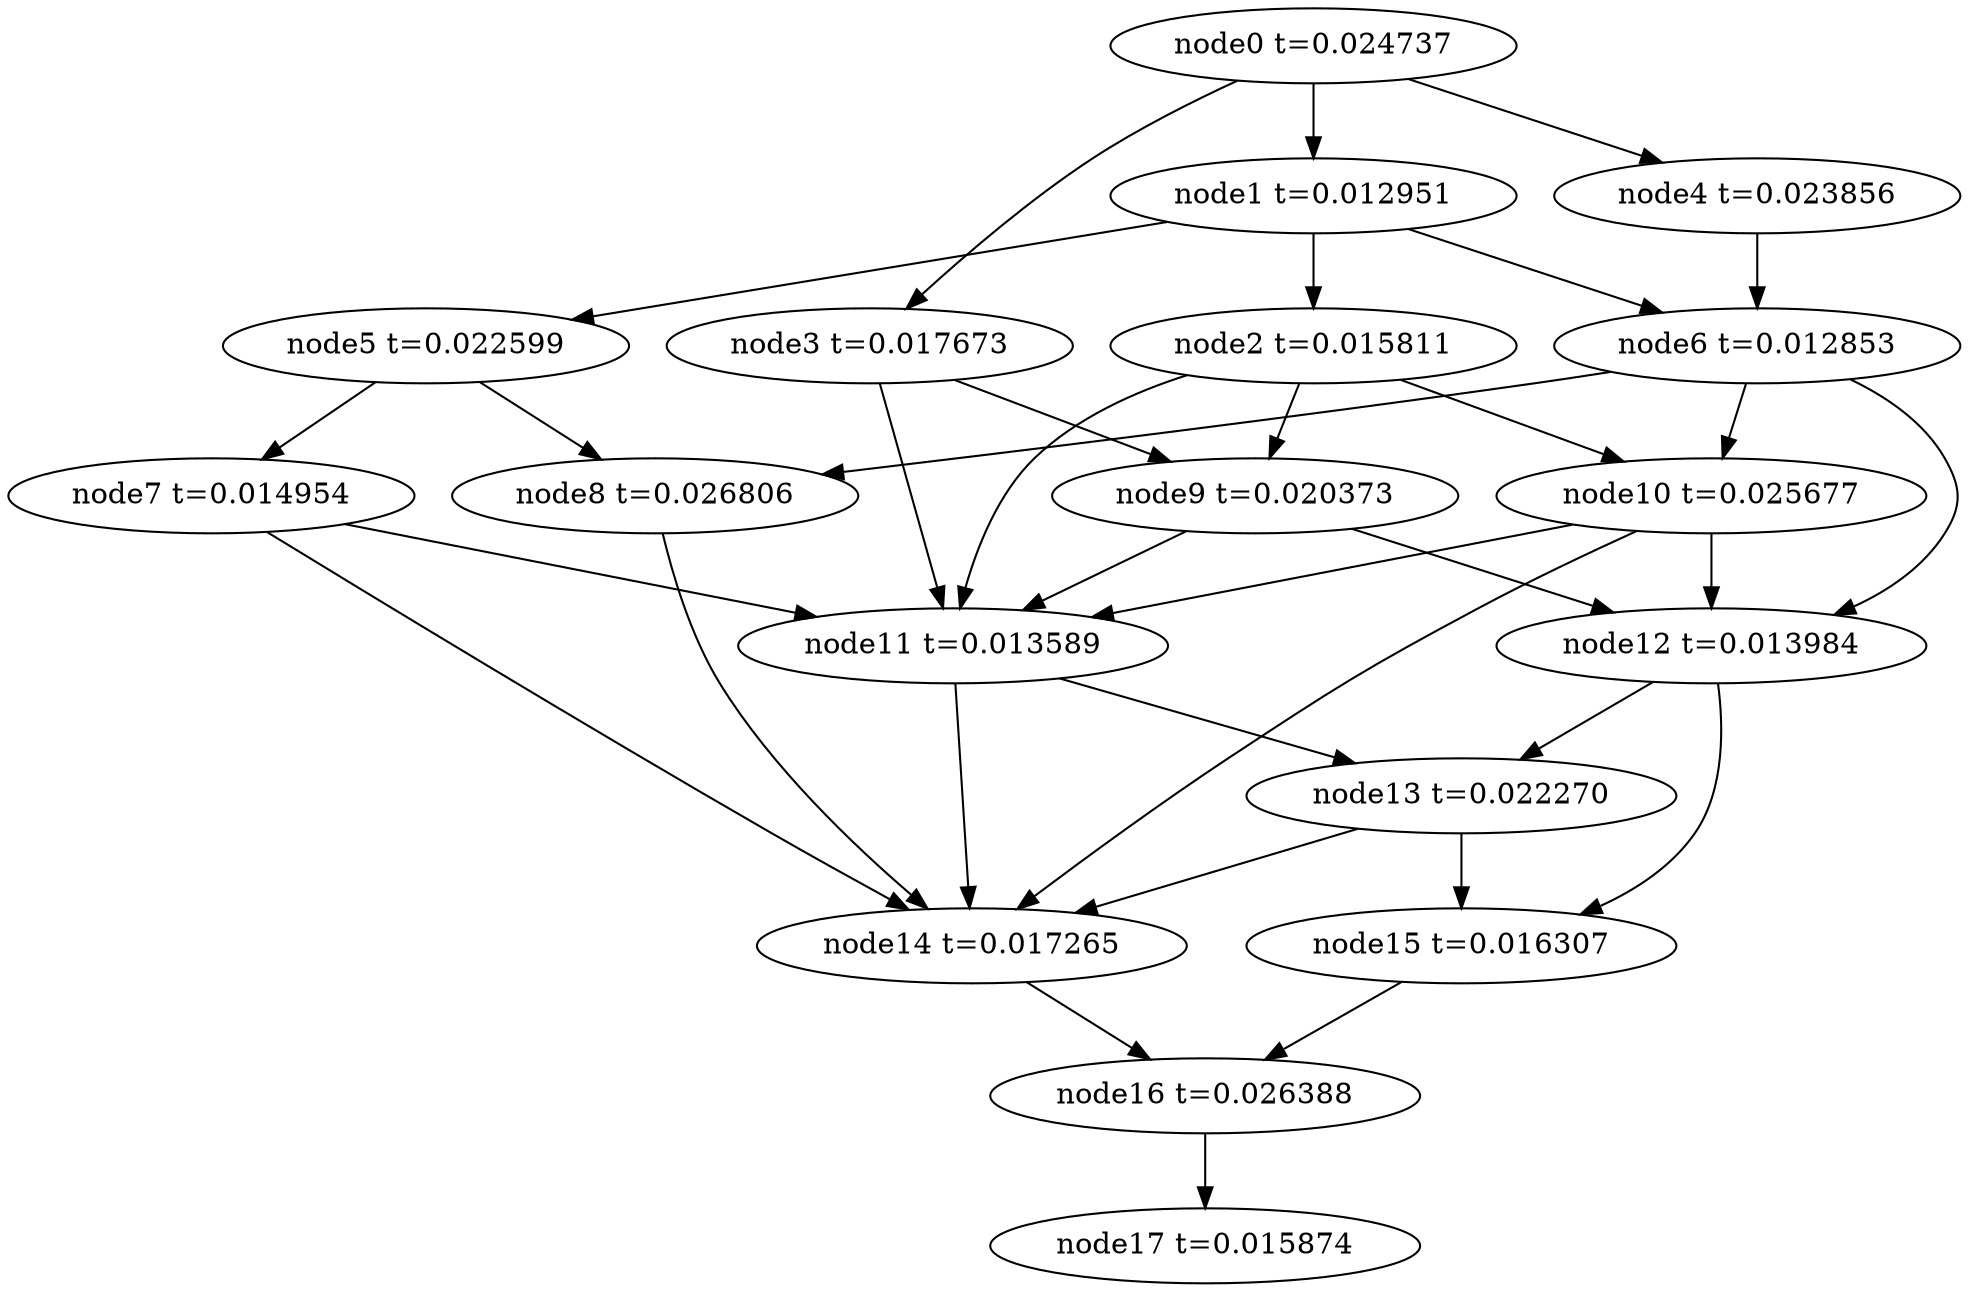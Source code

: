 digraph g{
	node17[label="node17 t=0.015874"]
	node16 -> node17
	node16[label="node16 t=0.026388"];
	node15 -> node16
	node15[label="node15 t=0.016307"];
	node14 -> node16
	node14[label="node14 t=0.017265"];
	node13 -> node15
	node13 -> node14
	node13[label="node13 t=0.022270"];
	node12 -> node15
	node12 -> node13
	node12[label="node12 t=0.013984"];
	node11 -> node14
	node11 -> node13
	node11[label="node11 t=0.013589"];
	node10 -> node14
	node10 -> node12
	node10 -> node11
	node10[label="node10 t=0.025677"];
	node9 -> node12
	node9 -> node11
	node9[label="node9 t=0.020373"];
	node8 -> node14
	node8[label="node8 t=0.026806"];
	node7 -> node14
	node7 -> node11
	node7[label="node7 t=0.014954"];
	node6 -> node12
	node6 -> node10
	node6 -> node8
	node6[label="node6 t=0.012853"];
	node5 -> node8
	node5 -> node7
	node5[label="node5 t=0.022599"];
	node4 -> node6
	node4[label="node4 t=0.023856"];
	node3 -> node11
	node3 -> node9
	node3[label="node3 t=0.017673"];
	node2 -> node11
	node2 -> node10
	node2 -> node9
	node2[label="node2 t=0.015811"];
	node1 -> node6
	node1 -> node5
	node1 -> node2
	node1[label="node1 t=0.012951"];
	node0 -> node4
	node0 -> node3
	node0 -> node1
	node0[label="node0 t=0.024737"];
}
